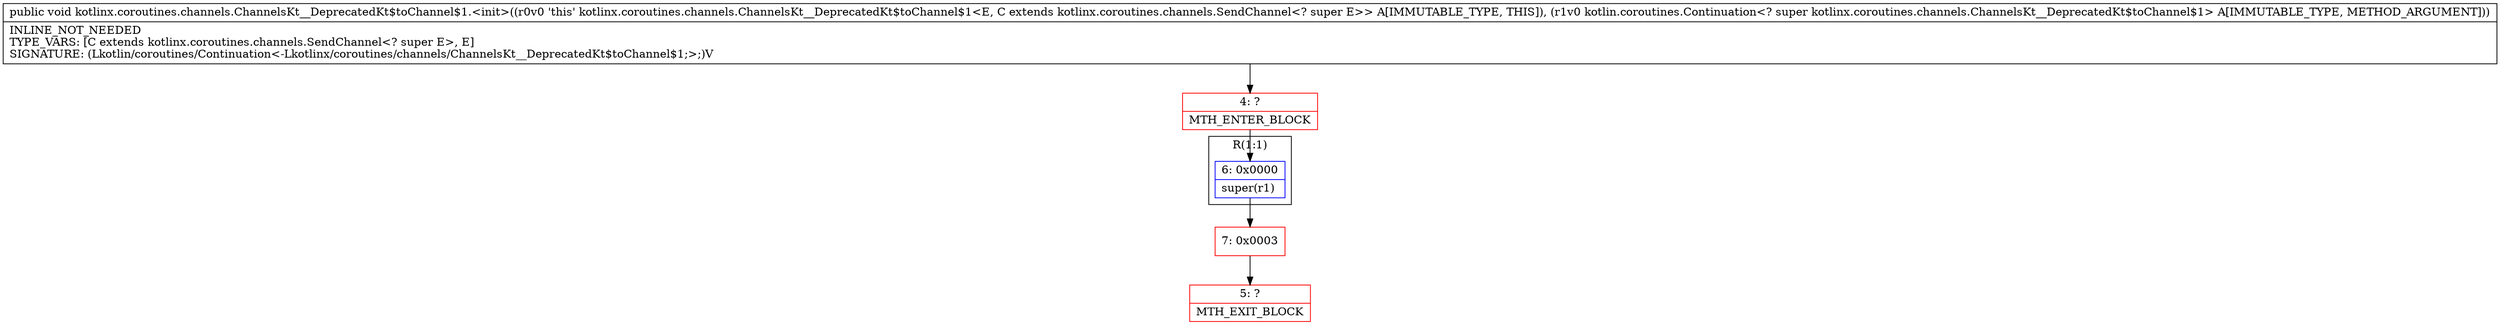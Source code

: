digraph "CFG forkotlinx.coroutines.channels.ChannelsKt__DeprecatedKt$toChannel$1.\<init\>(Lkotlin\/coroutines\/Continuation;)V" {
subgraph cluster_Region_1640164783 {
label = "R(1:1)";
node [shape=record,color=blue];
Node_6 [shape=record,label="{6\:\ 0x0000|super(r1)\l}"];
}
Node_4 [shape=record,color=red,label="{4\:\ ?|MTH_ENTER_BLOCK\l}"];
Node_7 [shape=record,color=red,label="{7\:\ 0x0003}"];
Node_5 [shape=record,color=red,label="{5\:\ ?|MTH_EXIT_BLOCK\l}"];
MethodNode[shape=record,label="{public void kotlinx.coroutines.channels.ChannelsKt__DeprecatedKt$toChannel$1.\<init\>((r0v0 'this' kotlinx.coroutines.channels.ChannelsKt__DeprecatedKt$toChannel$1\<E, C extends kotlinx.coroutines.channels.SendChannel\<? super E\>\> A[IMMUTABLE_TYPE, THIS]), (r1v0 kotlin.coroutines.Continuation\<? super kotlinx.coroutines.channels.ChannelsKt__DeprecatedKt$toChannel$1\> A[IMMUTABLE_TYPE, METHOD_ARGUMENT]))  | INLINE_NOT_NEEDED\lTYPE_VARS: [C extends kotlinx.coroutines.channels.SendChannel\<? super E\>, E]\lSIGNATURE: (Lkotlin\/coroutines\/Continuation\<\-Lkotlinx\/coroutines\/channels\/ChannelsKt__DeprecatedKt$toChannel$1;\>;)V\l}"];
MethodNode -> Node_4;Node_6 -> Node_7;
Node_4 -> Node_6;
Node_7 -> Node_5;
}

